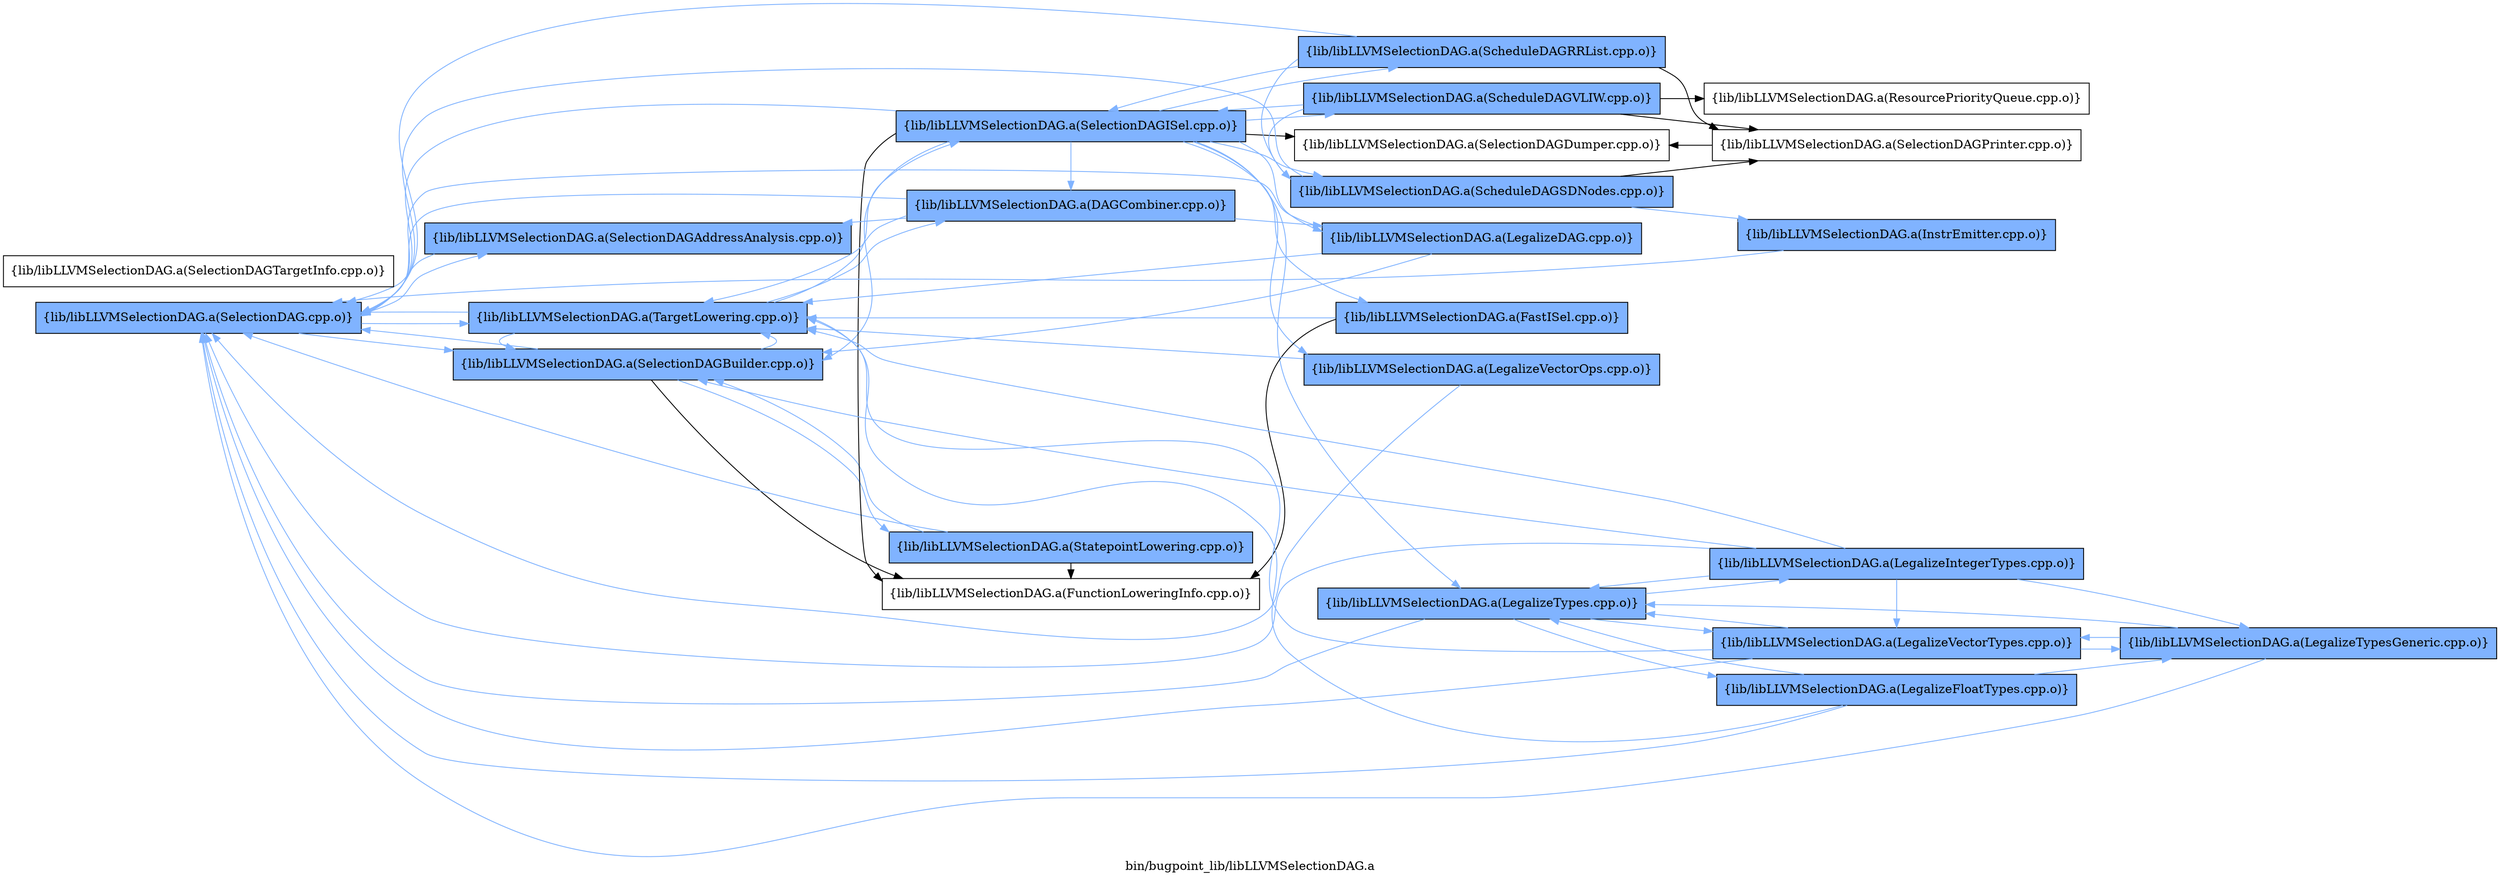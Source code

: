 digraph "bin/bugpoint_lib/libLLVMSelectionDAG.a" {
	label="bin/bugpoint_lib/libLLVMSelectionDAG.a";
	rankdir=LR;
	{ rank=same; Node0x5609e2e8a608;  }
	{ rank=same; Node0x5609e2e874a8; Node0x5609e2e9c038; Node0x5609e2e7fe88;  }
	{ rank=same; Node0x5609e2e98078; Node0x5609e2e7f168; Node0x5609e2e86f58; Node0x5609e2e98e88;  }
	{ rank=same; Node0x5609e2e867d8; Node0x5609e2e88858; Node0x5609e2e879a8; Node0x5609e2e99ab8; Node0x5609e2e9a238; Node0x5609e2e97da8; Node0x5609e2e9c5d8; Node0x5609e2e806f8;  }
	{ rank=same; Node0x5609e2e7ff28; Node0x5609e2e880d8; Node0x5609e2e99388; Node0x5609e2e98168; Node0x5609e2e7c738; Node0x5609e2e7d3b8;  }

	Node0x5609e2e8a608 [shape=record,shape=box,group=1,style=filled,fillcolor="0.600000 0.5 1",label="{lib/libLLVMSelectionDAG.a(SelectionDAG.cpp.o)}"];
	Node0x5609e2e8a608 -> Node0x5609e2e874a8[color="0.600000 0.5 1"];
	Node0x5609e2e8a608 -> Node0x5609e2e9c038[color="0.600000 0.5 1"];
	Node0x5609e2e8a608 -> Node0x5609e2e7fe88[color="0.600000 0.5 1"];
	Node0x5609e2e86f58 [shape=record,shape=box,group=1,style=filled,fillcolor="0.600000 0.5 1",label="{lib/libLLVMSelectionDAG.a(SelectionDAGISel.cpp.o)}"];
	Node0x5609e2e86f58 -> Node0x5609e2e8a608[color="0.600000 0.5 1"];
	Node0x5609e2e86f58 -> Node0x5609e2e867d8[color="0.600000 0.5 1"];
	Node0x5609e2e86f58 -> Node0x5609e2e88858[color="0.600000 0.5 1"];
	Node0x5609e2e86f58 -> Node0x5609e2e879a8[color="0.600000 0.5 1"];
	Node0x5609e2e86f58 -> Node0x5609e2e99ab8;
	Node0x5609e2e86f58 -> Node0x5609e2e9a238[color="0.600000 0.5 1"];
	Node0x5609e2e86f58 -> Node0x5609e2e98e88[color="0.600000 0.5 1"];
	Node0x5609e2e86f58 -> Node0x5609e2e97da8[color="0.600000 0.5 1"];
	Node0x5609e2e86f58 -> Node0x5609e2e98078;
	Node0x5609e2e86f58 -> Node0x5609e2e9c5d8[color="0.600000 0.5 1"];
	Node0x5609e2e86f58 -> Node0x5609e2e9c038[color="0.600000 0.5 1"];
	Node0x5609e2e86f58 -> Node0x5609e2e806f8[color="0.600000 0.5 1"];
	Node0x5609e2e98e88 [shape=record,shape=box,group=1,style=filled,fillcolor="0.600000 0.5 1",label="{lib/libLLVMSelectionDAG.a(DAGCombiner.cpp.o)}"];
	Node0x5609e2e98e88 -> Node0x5609e2e8a608[color="0.600000 0.5 1"];
	Node0x5609e2e98e88 -> Node0x5609e2e874a8[color="0.600000 0.5 1"];
	Node0x5609e2e98e88 -> Node0x5609e2e9c5d8[color="0.600000 0.5 1"];
	Node0x5609e2e98e88 -> Node0x5609e2e7fe88[color="0.600000 0.5 1"];
	Node0x5609e2e9c038 [shape=record,shape=box,group=1,style=filled,fillcolor="0.600000 0.5 1",label="{lib/libLLVMSelectionDAG.a(SelectionDAGBuilder.cpp.o)}"];
	Node0x5609e2e9c038 -> Node0x5609e2e8a608[color="0.600000 0.5 1"];
	Node0x5609e2e9c038 -> Node0x5609e2e98078;
	Node0x5609e2e9c038 -> Node0x5609e2e7f168[color="0.600000 0.5 1"];
	Node0x5609e2e9c038 -> Node0x5609e2e7fe88[color="0.600000 0.5 1"];
	Node0x5609e2e7fe88 [shape=record,shape=box,group=1,style=filled,fillcolor="0.600000 0.5 1",label="{lib/libLLVMSelectionDAG.a(TargetLowering.cpp.o)}"];
	Node0x5609e2e7fe88 -> Node0x5609e2e8a608[color="0.600000 0.5 1"];
	Node0x5609e2e7fe88 -> Node0x5609e2e86f58[color="0.600000 0.5 1"];
	Node0x5609e2e7fe88 -> Node0x5609e2e98e88[color="0.600000 0.5 1"];
	Node0x5609e2e7fe88 -> Node0x5609e2e9c038[color="0.600000 0.5 1"];
	Node0x5609e2e97da8 [shape=record,shape=box,group=1,style=filled,fillcolor="0.600000 0.5 1",label="{lib/libLLVMSelectionDAG.a(FastISel.cpp.o)}"];
	Node0x5609e2e97da8 -> Node0x5609e2e98078;
	Node0x5609e2e97da8 -> Node0x5609e2e7fe88[color="0.600000 0.5 1"];
	Node0x5609e2e98078 [shape=record,shape=box,group=0,label="{lib/libLLVMSelectionDAG.a(FunctionLoweringInfo.cpp.o)}"];
	Node0x5609e2e80d88 [shape=record,shape=box,group=0,label="{lib/libLLVMSelectionDAG.a(SelectionDAGTargetInfo.cpp.o)}"];
	Node0x5609e2e874a8 [shape=record,shape=box,group=1,style=filled,fillcolor="0.600000 0.5 1",label="{lib/libLLVMSelectionDAG.a(SelectionDAGAddressAnalysis.cpp.o)}"];
	Node0x5609e2e874a8 -> Node0x5609e2e8a608[color="0.600000 0.5 1"];
	Node0x5609e2e9c5d8 [shape=record,shape=box,group=1,style=filled,fillcolor="0.600000 0.5 1",label="{lib/libLLVMSelectionDAG.a(LegalizeDAG.cpp.o)}"];
	Node0x5609e2e9c5d8 -> Node0x5609e2e8a608[color="0.600000 0.5 1"];
	Node0x5609e2e9c5d8 -> Node0x5609e2e9c038[color="0.600000 0.5 1"];
	Node0x5609e2e9c5d8 -> Node0x5609e2e7fe88[color="0.600000 0.5 1"];
	Node0x5609e2e7f168 [shape=record,shape=box,group=1,style=filled,fillcolor="0.600000 0.5 1",label="{lib/libLLVMSelectionDAG.a(StatepointLowering.cpp.o)}"];
	Node0x5609e2e7f168 -> Node0x5609e2e8a608[color="0.600000 0.5 1"];
	Node0x5609e2e7f168 -> Node0x5609e2e98078;
	Node0x5609e2e7f168 -> Node0x5609e2e9c038[color="0.600000 0.5 1"];
	Node0x5609e2e867d8 [shape=record,shape=box,group=1,style=filled,fillcolor="0.600000 0.5 1",label="{lib/libLLVMSelectionDAG.a(ScheduleDAGRRList.cpp.o)}"];
	Node0x5609e2e867d8 -> Node0x5609e2e8a608[color="0.600000 0.5 1"];
	Node0x5609e2e867d8 -> Node0x5609e2e86f58[color="0.600000 0.5 1"];
	Node0x5609e2e867d8 -> Node0x5609e2e88858[color="0.600000 0.5 1"];
	Node0x5609e2e867d8 -> Node0x5609e2e7ff28;
	Node0x5609e2e88858 [shape=record,shape=box,group=1,style=filled,fillcolor="0.600000 0.5 1",label="{lib/libLLVMSelectionDAG.a(ScheduleDAGSDNodes.cpp.o)}"];
	Node0x5609e2e88858 -> Node0x5609e2e8a608[color="0.600000 0.5 1"];
	Node0x5609e2e88858 -> Node0x5609e2e880d8[color="0.600000 0.5 1"];
	Node0x5609e2e88858 -> Node0x5609e2e7ff28;
	Node0x5609e2e879a8 [shape=record,shape=box,group=1,style=filled,fillcolor="0.600000 0.5 1",label="{lib/libLLVMSelectionDAG.a(ScheduleDAGVLIW.cpp.o)}"];
	Node0x5609e2e879a8 -> Node0x5609e2e86f58[color="0.600000 0.5 1"];
	Node0x5609e2e879a8 -> Node0x5609e2e88858[color="0.600000 0.5 1"];
	Node0x5609e2e879a8 -> Node0x5609e2e99388;
	Node0x5609e2e879a8 -> Node0x5609e2e7ff28;
	Node0x5609e2e99ab8 [shape=record,shape=box,group=0,label="{lib/libLLVMSelectionDAG.a(SelectionDAGDumper.cpp.o)}"];
	Node0x5609e2e9a238 [shape=record,shape=box,group=1,style=filled,fillcolor="0.600000 0.5 1",label="{lib/libLLVMSelectionDAG.a(LegalizeTypes.cpp.o)}"];
	Node0x5609e2e9a238 -> Node0x5609e2e8a608[color="0.600000 0.5 1"];
	Node0x5609e2e9a238 -> Node0x5609e2e98168[color="0.600000 0.5 1"];
	Node0x5609e2e9a238 -> Node0x5609e2e7c738[color="0.600000 0.5 1"];
	Node0x5609e2e9a238 -> Node0x5609e2e7d3b8[color="0.600000 0.5 1"];
	Node0x5609e2e806f8 [shape=record,shape=box,group=1,style=filled,fillcolor="0.600000 0.5 1",label="{lib/libLLVMSelectionDAG.a(LegalizeVectorOps.cpp.o)}"];
	Node0x5609e2e806f8 -> Node0x5609e2e8a608[color="0.600000 0.5 1"];
	Node0x5609e2e806f8 -> Node0x5609e2e7fe88[color="0.600000 0.5 1"];
	Node0x5609e2e7ff28 [shape=record,shape=box,group=0,label="{lib/libLLVMSelectionDAG.a(SelectionDAGPrinter.cpp.o)}"];
	Node0x5609e2e7ff28 -> Node0x5609e2e99ab8;
	Node0x5609e2e880d8 [shape=record,shape=box,group=1,style=filled,fillcolor="0.600000 0.5 1",label="{lib/libLLVMSelectionDAG.a(InstrEmitter.cpp.o)}"];
	Node0x5609e2e880d8 -> Node0x5609e2e8a608[color="0.600000 0.5 1"];
	Node0x5609e2e99388 [shape=record,shape=box,group=0,label="{lib/libLLVMSelectionDAG.a(ResourcePriorityQueue.cpp.o)}"];
	Node0x5609e2e98168 [shape=record,shape=box,group=1,style=filled,fillcolor="0.600000 0.5 1",label="{lib/libLLVMSelectionDAG.a(LegalizeFloatTypes.cpp.o)}"];
	Node0x5609e2e98168 -> Node0x5609e2e8a608[color="0.600000 0.5 1"];
	Node0x5609e2e98168 -> Node0x5609e2e9a238[color="0.600000 0.5 1"];
	Node0x5609e2e98168 -> Node0x5609e2e7cb48[color="0.600000 0.5 1"];
	Node0x5609e2e98168 -> Node0x5609e2e7fe88[color="0.600000 0.5 1"];
	Node0x5609e2e7c738 [shape=record,shape=box,group=1,style=filled,fillcolor="0.600000 0.5 1",label="{lib/libLLVMSelectionDAG.a(LegalizeVectorTypes.cpp.o)}"];
	Node0x5609e2e7c738 -> Node0x5609e2e8a608[color="0.600000 0.5 1"];
	Node0x5609e2e7c738 -> Node0x5609e2e9a238[color="0.600000 0.5 1"];
	Node0x5609e2e7c738 -> Node0x5609e2e7cb48[color="0.600000 0.5 1"];
	Node0x5609e2e7c738 -> Node0x5609e2e7fe88[color="0.600000 0.5 1"];
	Node0x5609e2e7d3b8 [shape=record,shape=box,group=1,style=filled,fillcolor="0.600000 0.5 1",label="{lib/libLLVMSelectionDAG.a(LegalizeIntegerTypes.cpp.o)}"];
	Node0x5609e2e7d3b8 -> Node0x5609e2e8a608[color="0.600000 0.5 1"];
	Node0x5609e2e7d3b8 -> Node0x5609e2e9a238[color="0.600000 0.5 1"];
	Node0x5609e2e7d3b8 -> Node0x5609e2e9c038[color="0.600000 0.5 1"];
	Node0x5609e2e7d3b8 -> Node0x5609e2e7cb48[color="0.600000 0.5 1"];
	Node0x5609e2e7d3b8 -> Node0x5609e2e7c738[color="0.600000 0.5 1"];
	Node0x5609e2e7d3b8 -> Node0x5609e2e7fe88[color="0.600000 0.5 1"];
	Node0x5609e2e7cb48 [shape=record,shape=box,group=1,style=filled,fillcolor="0.600000 0.5 1",label="{lib/libLLVMSelectionDAG.a(LegalizeTypesGeneric.cpp.o)}"];
	Node0x5609e2e7cb48 -> Node0x5609e2e8a608[color="0.600000 0.5 1"];
	Node0x5609e2e7cb48 -> Node0x5609e2e9a238[color="0.600000 0.5 1"];
	Node0x5609e2e7cb48 -> Node0x5609e2e7c738[color="0.600000 0.5 1"];
}
